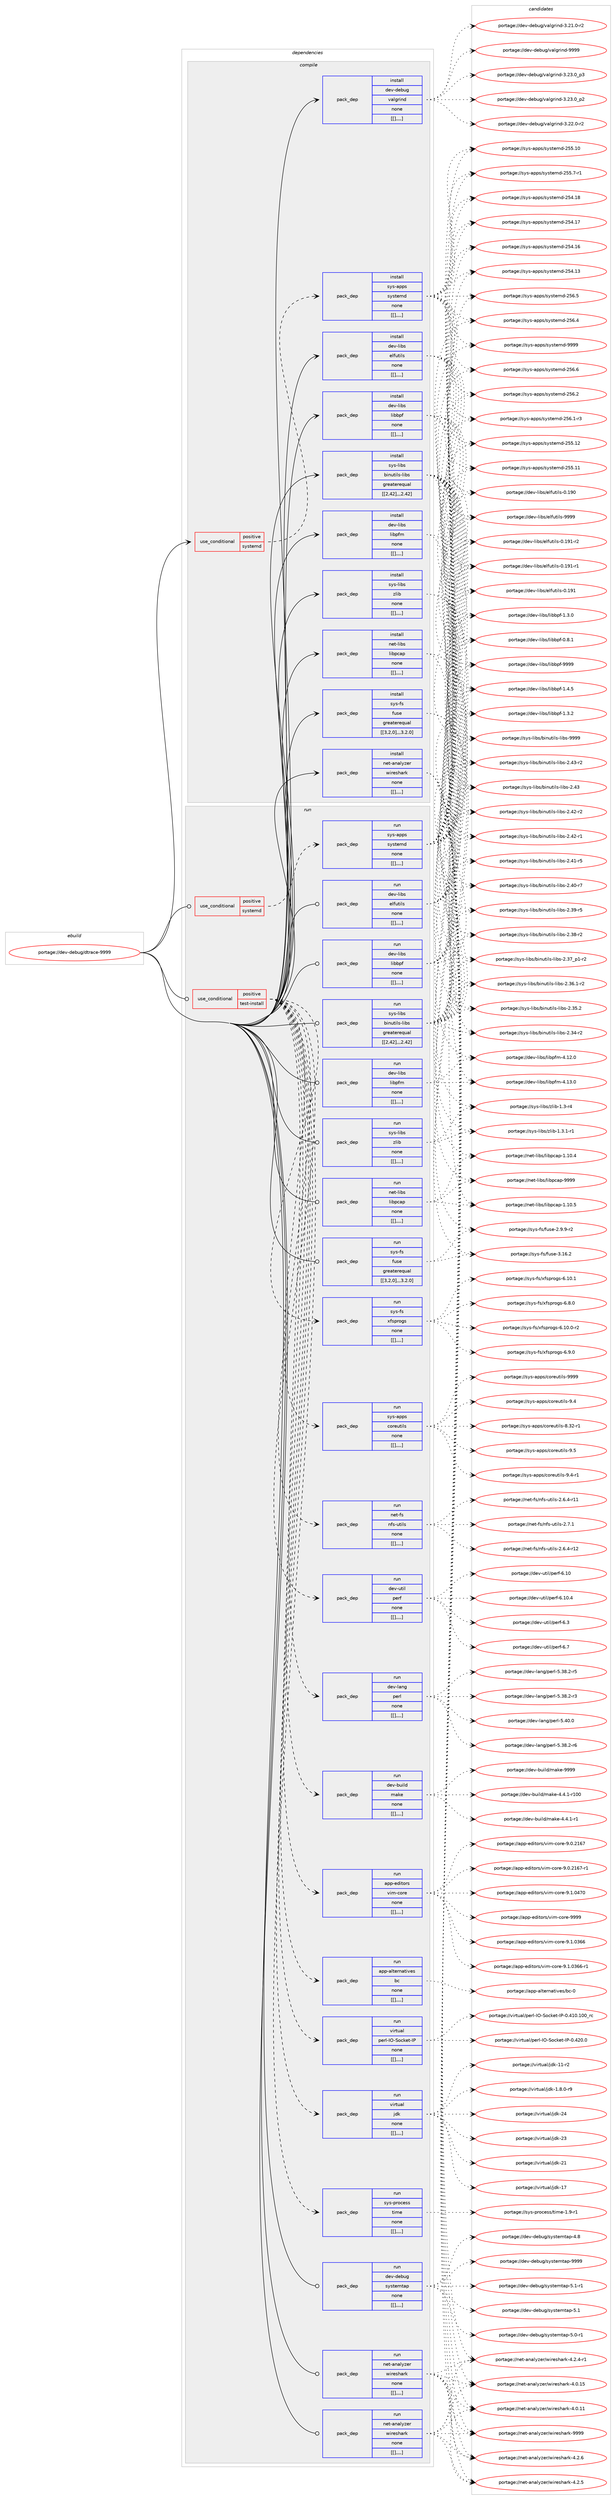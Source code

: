 digraph prolog {

# *************
# Graph options
# *************

newrank=true;
concentrate=true;
compound=true;
graph [rankdir=LR,fontname=Helvetica,fontsize=10,ranksep=1.5];#, ranksep=2.5, nodesep=0.2];
edge  [arrowhead=vee];
node  [fontname=Helvetica,fontsize=10];

# **********
# The ebuild
# **********

subgraph cluster_leftcol {
color=gray;
label=<<i>ebuild</i>>;
id [label="portage://dev-debug/dtrace-9999", color=red, width=4, href="../dev-debug/dtrace-9999.svg"];
}

# ****************
# The dependencies
# ****************

subgraph cluster_midcol {
color=gray;
label=<<i>dependencies</i>>;
subgraph cluster_compile {
fillcolor="#eeeeee";
style=filled;
label=<<i>compile</i>>;
subgraph cond19515 {
dependency71862 [label=<<TABLE BORDER="0" CELLBORDER="1" CELLSPACING="0" CELLPADDING="4"><TR><TD ROWSPAN="3" CELLPADDING="10">use_conditional</TD></TR><TR><TD>positive</TD></TR><TR><TD>systemd</TD></TR></TABLE>>, shape=none, color=red];
subgraph pack51404 {
dependency71863 [label=<<TABLE BORDER="0" CELLBORDER="1" CELLSPACING="0" CELLPADDING="4" WIDTH="220"><TR><TD ROWSPAN="6" CELLPADDING="30">pack_dep</TD></TR><TR><TD WIDTH="110">install</TD></TR><TR><TD>sys-apps</TD></TR><TR><TD>systemd</TD></TR><TR><TD>none</TD></TR><TR><TD>[[],,,,]</TD></TR></TABLE>>, shape=none, color=blue];
}
dependency71862:e -> dependency71863:w [weight=20,style="dashed",arrowhead="vee"];
}
id:e -> dependency71862:w [weight=20,style="solid",arrowhead="vee"];
subgraph pack51405 {
dependency71864 [label=<<TABLE BORDER="0" CELLBORDER="1" CELLSPACING="0" CELLPADDING="4" WIDTH="220"><TR><TD ROWSPAN="6" CELLPADDING="30">pack_dep</TD></TR><TR><TD WIDTH="110">install</TD></TR><TR><TD>dev-debug</TD></TR><TR><TD>valgrind</TD></TR><TR><TD>none</TD></TR><TR><TD>[[],,,,]</TD></TR></TABLE>>, shape=none, color=blue];
}
id:e -> dependency71864:w [weight=20,style="solid",arrowhead="vee"];
subgraph pack51406 {
dependency71865 [label=<<TABLE BORDER="0" CELLBORDER="1" CELLSPACING="0" CELLPADDING="4" WIDTH="220"><TR><TD ROWSPAN="6" CELLPADDING="30">pack_dep</TD></TR><TR><TD WIDTH="110">install</TD></TR><TR><TD>dev-libs</TD></TR><TR><TD>elfutils</TD></TR><TR><TD>none</TD></TR><TR><TD>[[],,,,]</TD></TR></TABLE>>, shape=none, color=blue];
}
id:e -> dependency71865:w [weight=20,style="solid",arrowhead="vee"];
subgraph pack51407 {
dependency71866 [label=<<TABLE BORDER="0" CELLBORDER="1" CELLSPACING="0" CELLPADDING="4" WIDTH="220"><TR><TD ROWSPAN="6" CELLPADDING="30">pack_dep</TD></TR><TR><TD WIDTH="110">install</TD></TR><TR><TD>dev-libs</TD></TR><TR><TD>libbpf</TD></TR><TR><TD>none</TD></TR><TR><TD>[[],,,,]</TD></TR></TABLE>>, shape=none, color=blue];
}
id:e -> dependency71866:w [weight=20,style="solid",arrowhead="vee"];
subgraph pack51408 {
dependency71867 [label=<<TABLE BORDER="0" CELLBORDER="1" CELLSPACING="0" CELLPADDING="4" WIDTH="220"><TR><TD ROWSPAN="6" CELLPADDING="30">pack_dep</TD></TR><TR><TD WIDTH="110">install</TD></TR><TR><TD>dev-libs</TD></TR><TR><TD>libpfm</TD></TR><TR><TD>none</TD></TR><TR><TD>[[],,,,]</TD></TR></TABLE>>, shape=none, color=blue];
}
id:e -> dependency71867:w [weight=20,style="solid",arrowhead="vee"];
subgraph pack51409 {
dependency71868 [label=<<TABLE BORDER="0" CELLBORDER="1" CELLSPACING="0" CELLPADDING="4" WIDTH="220"><TR><TD ROWSPAN="6" CELLPADDING="30">pack_dep</TD></TR><TR><TD WIDTH="110">install</TD></TR><TR><TD>net-analyzer</TD></TR><TR><TD>wireshark</TD></TR><TR><TD>none</TD></TR><TR><TD>[[],,,,]</TD></TR></TABLE>>, shape=none, color=blue];
}
id:e -> dependency71868:w [weight=20,style="solid",arrowhead="vee"];
subgraph pack51410 {
dependency71869 [label=<<TABLE BORDER="0" CELLBORDER="1" CELLSPACING="0" CELLPADDING="4" WIDTH="220"><TR><TD ROWSPAN="6" CELLPADDING="30">pack_dep</TD></TR><TR><TD WIDTH="110">install</TD></TR><TR><TD>net-libs</TD></TR><TR><TD>libpcap</TD></TR><TR><TD>none</TD></TR><TR><TD>[[],,,,]</TD></TR></TABLE>>, shape=none, color=blue];
}
id:e -> dependency71869:w [weight=20,style="solid",arrowhead="vee"];
subgraph pack51411 {
dependency71870 [label=<<TABLE BORDER="0" CELLBORDER="1" CELLSPACING="0" CELLPADDING="4" WIDTH="220"><TR><TD ROWSPAN="6" CELLPADDING="30">pack_dep</TD></TR><TR><TD WIDTH="110">install</TD></TR><TR><TD>sys-fs</TD></TR><TR><TD>fuse</TD></TR><TR><TD>greaterequal</TD></TR><TR><TD>[[3,2,0],,,3.2.0]</TD></TR></TABLE>>, shape=none, color=blue];
}
id:e -> dependency71870:w [weight=20,style="solid",arrowhead="vee"];
subgraph pack51412 {
dependency71871 [label=<<TABLE BORDER="0" CELLBORDER="1" CELLSPACING="0" CELLPADDING="4" WIDTH="220"><TR><TD ROWSPAN="6" CELLPADDING="30">pack_dep</TD></TR><TR><TD WIDTH="110">install</TD></TR><TR><TD>sys-libs</TD></TR><TR><TD>binutils-libs</TD></TR><TR><TD>greaterequal</TD></TR><TR><TD>[[2,42],,,2.42]</TD></TR></TABLE>>, shape=none, color=blue];
}
id:e -> dependency71871:w [weight=20,style="solid",arrowhead="vee"];
subgraph pack51413 {
dependency71872 [label=<<TABLE BORDER="0" CELLBORDER="1" CELLSPACING="0" CELLPADDING="4" WIDTH="220"><TR><TD ROWSPAN="6" CELLPADDING="30">pack_dep</TD></TR><TR><TD WIDTH="110">install</TD></TR><TR><TD>sys-libs</TD></TR><TR><TD>zlib</TD></TR><TR><TD>none</TD></TR><TR><TD>[[],,,,]</TD></TR></TABLE>>, shape=none, color=blue];
}
id:e -> dependency71872:w [weight=20,style="solid",arrowhead="vee"];
}
subgraph cluster_compileandrun {
fillcolor="#eeeeee";
style=filled;
label=<<i>compile and run</i>>;
}
subgraph cluster_run {
fillcolor="#eeeeee";
style=filled;
label=<<i>run</i>>;
subgraph cond19516 {
dependency71873 [label=<<TABLE BORDER="0" CELLBORDER="1" CELLSPACING="0" CELLPADDING="4"><TR><TD ROWSPAN="3" CELLPADDING="10">use_conditional</TD></TR><TR><TD>positive</TD></TR><TR><TD>systemd</TD></TR></TABLE>>, shape=none, color=red];
subgraph pack51414 {
dependency71874 [label=<<TABLE BORDER="0" CELLBORDER="1" CELLSPACING="0" CELLPADDING="4" WIDTH="220"><TR><TD ROWSPAN="6" CELLPADDING="30">pack_dep</TD></TR><TR><TD WIDTH="110">run</TD></TR><TR><TD>sys-apps</TD></TR><TR><TD>systemd</TD></TR><TR><TD>none</TD></TR><TR><TD>[[],,,,]</TD></TR></TABLE>>, shape=none, color=blue];
}
dependency71873:e -> dependency71874:w [weight=20,style="dashed",arrowhead="vee"];
}
id:e -> dependency71873:w [weight=20,style="solid",arrowhead="odot"];
subgraph cond19517 {
dependency71875 [label=<<TABLE BORDER="0" CELLBORDER="1" CELLSPACING="0" CELLPADDING="4"><TR><TD ROWSPAN="3" CELLPADDING="10">use_conditional</TD></TR><TR><TD>positive</TD></TR><TR><TD>test-install</TD></TR></TABLE>>, shape=none, color=red];
subgraph pack51415 {
dependency71876 [label=<<TABLE BORDER="0" CELLBORDER="1" CELLSPACING="0" CELLPADDING="4" WIDTH="220"><TR><TD ROWSPAN="6" CELLPADDING="30">pack_dep</TD></TR><TR><TD WIDTH="110">run</TD></TR><TR><TD>app-alternatives</TD></TR><TR><TD>bc</TD></TR><TR><TD>none</TD></TR><TR><TD>[[],,,,]</TD></TR></TABLE>>, shape=none, color=blue];
}
dependency71875:e -> dependency71876:w [weight=20,style="dashed",arrowhead="vee"];
subgraph pack51416 {
dependency71877 [label=<<TABLE BORDER="0" CELLBORDER="1" CELLSPACING="0" CELLPADDING="4" WIDTH="220"><TR><TD ROWSPAN="6" CELLPADDING="30">pack_dep</TD></TR><TR><TD WIDTH="110">run</TD></TR><TR><TD>app-editors</TD></TR><TR><TD>vim-core</TD></TR><TR><TD>none</TD></TR><TR><TD>[[],,,,]</TD></TR></TABLE>>, shape=none, color=blue];
}
dependency71875:e -> dependency71877:w [weight=20,style="dashed",arrowhead="vee"];
subgraph pack51417 {
dependency71878 [label=<<TABLE BORDER="0" CELLBORDER="1" CELLSPACING="0" CELLPADDING="4" WIDTH="220"><TR><TD ROWSPAN="6" CELLPADDING="30">pack_dep</TD></TR><TR><TD WIDTH="110">run</TD></TR><TR><TD>dev-build</TD></TR><TR><TD>make</TD></TR><TR><TD>none</TD></TR><TR><TD>[[],,,,]</TD></TR></TABLE>>, shape=none, color=blue];
}
dependency71875:e -> dependency71878:w [weight=20,style="dashed",arrowhead="vee"];
subgraph pack51418 {
dependency71879 [label=<<TABLE BORDER="0" CELLBORDER="1" CELLSPACING="0" CELLPADDING="4" WIDTH="220"><TR><TD ROWSPAN="6" CELLPADDING="30">pack_dep</TD></TR><TR><TD WIDTH="110">run</TD></TR><TR><TD>dev-lang</TD></TR><TR><TD>perl</TD></TR><TR><TD>none</TD></TR><TR><TD>[[],,,,]</TD></TR></TABLE>>, shape=none, color=blue];
}
dependency71875:e -> dependency71879:w [weight=20,style="dashed",arrowhead="vee"];
subgraph pack51419 {
dependency71880 [label=<<TABLE BORDER="0" CELLBORDER="1" CELLSPACING="0" CELLPADDING="4" WIDTH="220"><TR><TD ROWSPAN="6" CELLPADDING="30">pack_dep</TD></TR><TR><TD WIDTH="110">run</TD></TR><TR><TD>dev-util</TD></TR><TR><TD>perf</TD></TR><TR><TD>none</TD></TR><TR><TD>[[],,,,]</TD></TR></TABLE>>, shape=none, color=blue];
}
dependency71875:e -> dependency71880:w [weight=20,style="dashed",arrowhead="vee"];
subgraph pack51420 {
dependency71881 [label=<<TABLE BORDER="0" CELLBORDER="1" CELLSPACING="0" CELLPADDING="4" WIDTH="220"><TR><TD ROWSPAN="6" CELLPADDING="30">pack_dep</TD></TR><TR><TD WIDTH="110">run</TD></TR><TR><TD>net-fs</TD></TR><TR><TD>nfs-utils</TD></TR><TR><TD>none</TD></TR><TR><TD>[[],,,,]</TD></TR></TABLE>>, shape=none, color=blue];
}
dependency71875:e -> dependency71881:w [weight=20,style="dashed",arrowhead="vee"];
subgraph pack51421 {
dependency71882 [label=<<TABLE BORDER="0" CELLBORDER="1" CELLSPACING="0" CELLPADDING="4" WIDTH="220"><TR><TD ROWSPAN="6" CELLPADDING="30">pack_dep</TD></TR><TR><TD WIDTH="110">run</TD></TR><TR><TD>sys-apps</TD></TR><TR><TD>coreutils</TD></TR><TR><TD>none</TD></TR><TR><TD>[[],,,,]</TD></TR></TABLE>>, shape=none, color=blue];
}
dependency71875:e -> dependency71882:w [weight=20,style="dashed",arrowhead="vee"];
subgraph pack51422 {
dependency71883 [label=<<TABLE BORDER="0" CELLBORDER="1" CELLSPACING="0" CELLPADDING="4" WIDTH="220"><TR><TD ROWSPAN="6" CELLPADDING="30">pack_dep</TD></TR><TR><TD WIDTH="110">run</TD></TR><TR><TD>sys-fs</TD></TR><TR><TD>xfsprogs</TD></TR><TR><TD>none</TD></TR><TR><TD>[[],,,,]</TD></TR></TABLE>>, shape=none, color=blue];
}
dependency71875:e -> dependency71883:w [weight=20,style="dashed",arrowhead="vee"];
subgraph pack51423 {
dependency71884 [label=<<TABLE BORDER="0" CELLBORDER="1" CELLSPACING="0" CELLPADDING="4" WIDTH="220"><TR><TD ROWSPAN="6" CELLPADDING="30">pack_dep</TD></TR><TR><TD WIDTH="110">run</TD></TR><TR><TD>sys-process</TD></TR><TR><TD>time</TD></TR><TR><TD>none</TD></TR><TR><TD>[[],,,,]</TD></TR></TABLE>>, shape=none, color=blue];
}
dependency71875:e -> dependency71884:w [weight=20,style="dashed",arrowhead="vee"];
subgraph pack51424 {
dependency71885 [label=<<TABLE BORDER="0" CELLBORDER="1" CELLSPACING="0" CELLPADDING="4" WIDTH="220"><TR><TD ROWSPAN="6" CELLPADDING="30">pack_dep</TD></TR><TR><TD WIDTH="110">run</TD></TR><TR><TD>virtual</TD></TR><TR><TD>jdk</TD></TR><TR><TD>none</TD></TR><TR><TD>[[],,,,]</TD></TR></TABLE>>, shape=none, color=blue];
}
dependency71875:e -> dependency71885:w [weight=20,style="dashed",arrowhead="vee"];
subgraph pack51425 {
dependency71886 [label=<<TABLE BORDER="0" CELLBORDER="1" CELLSPACING="0" CELLPADDING="4" WIDTH="220"><TR><TD ROWSPAN="6" CELLPADDING="30">pack_dep</TD></TR><TR><TD WIDTH="110">run</TD></TR><TR><TD>virtual</TD></TR><TR><TD>perl-IO-Socket-IP</TD></TR><TR><TD>none</TD></TR><TR><TD>[[],,,,]</TD></TR></TABLE>>, shape=none, color=blue];
}
dependency71875:e -> dependency71886:w [weight=20,style="dashed",arrowhead="vee"];
}
id:e -> dependency71875:w [weight=20,style="solid",arrowhead="odot"];
subgraph pack51426 {
dependency71887 [label=<<TABLE BORDER="0" CELLBORDER="1" CELLSPACING="0" CELLPADDING="4" WIDTH="220"><TR><TD ROWSPAN="6" CELLPADDING="30">pack_dep</TD></TR><TR><TD WIDTH="110">run</TD></TR><TR><TD>dev-libs</TD></TR><TR><TD>elfutils</TD></TR><TR><TD>none</TD></TR><TR><TD>[[],,,,]</TD></TR></TABLE>>, shape=none, color=blue];
}
id:e -> dependency71887:w [weight=20,style="solid",arrowhead="odot"];
subgraph pack51427 {
dependency71888 [label=<<TABLE BORDER="0" CELLBORDER="1" CELLSPACING="0" CELLPADDING="4" WIDTH="220"><TR><TD ROWSPAN="6" CELLPADDING="30">pack_dep</TD></TR><TR><TD WIDTH="110">run</TD></TR><TR><TD>dev-libs</TD></TR><TR><TD>libbpf</TD></TR><TR><TD>none</TD></TR><TR><TD>[[],,,,]</TD></TR></TABLE>>, shape=none, color=blue];
}
id:e -> dependency71888:w [weight=20,style="solid",arrowhead="odot"];
subgraph pack51428 {
dependency71889 [label=<<TABLE BORDER="0" CELLBORDER="1" CELLSPACING="0" CELLPADDING="4" WIDTH="220"><TR><TD ROWSPAN="6" CELLPADDING="30">pack_dep</TD></TR><TR><TD WIDTH="110">run</TD></TR><TR><TD>dev-libs</TD></TR><TR><TD>libpfm</TD></TR><TR><TD>none</TD></TR><TR><TD>[[],,,,]</TD></TR></TABLE>>, shape=none, color=blue];
}
id:e -> dependency71889:w [weight=20,style="solid",arrowhead="odot"];
subgraph pack51429 {
dependency71890 [label=<<TABLE BORDER="0" CELLBORDER="1" CELLSPACING="0" CELLPADDING="4" WIDTH="220"><TR><TD ROWSPAN="6" CELLPADDING="30">pack_dep</TD></TR><TR><TD WIDTH="110">run</TD></TR><TR><TD>net-analyzer</TD></TR><TR><TD>wireshark</TD></TR><TR><TD>none</TD></TR><TR><TD>[[],,,,]</TD></TR></TABLE>>, shape=none, color=blue];
}
id:e -> dependency71890:w [weight=20,style="solid",arrowhead="odot"];
subgraph pack51430 {
dependency71891 [label=<<TABLE BORDER="0" CELLBORDER="1" CELLSPACING="0" CELLPADDING="4" WIDTH="220"><TR><TD ROWSPAN="6" CELLPADDING="30">pack_dep</TD></TR><TR><TD WIDTH="110">run</TD></TR><TR><TD>net-analyzer</TD></TR><TR><TD>wireshark</TD></TR><TR><TD>none</TD></TR><TR><TD>[[],,,,]</TD></TR></TABLE>>, shape=none, color=blue];
}
id:e -> dependency71891:w [weight=20,style="solid",arrowhead="odot"];
subgraph pack51431 {
dependency71892 [label=<<TABLE BORDER="0" CELLBORDER="1" CELLSPACING="0" CELLPADDING="4" WIDTH="220"><TR><TD ROWSPAN="6" CELLPADDING="30">pack_dep</TD></TR><TR><TD WIDTH="110">run</TD></TR><TR><TD>net-libs</TD></TR><TR><TD>libpcap</TD></TR><TR><TD>none</TD></TR><TR><TD>[[],,,,]</TD></TR></TABLE>>, shape=none, color=blue];
}
id:e -> dependency71892:w [weight=20,style="solid",arrowhead="odot"];
subgraph pack51432 {
dependency71893 [label=<<TABLE BORDER="0" CELLBORDER="1" CELLSPACING="0" CELLPADDING="4" WIDTH="220"><TR><TD ROWSPAN="6" CELLPADDING="30">pack_dep</TD></TR><TR><TD WIDTH="110">run</TD></TR><TR><TD>sys-fs</TD></TR><TR><TD>fuse</TD></TR><TR><TD>greaterequal</TD></TR><TR><TD>[[3,2,0],,,3.2.0]</TD></TR></TABLE>>, shape=none, color=blue];
}
id:e -> dependency71893:w [weight=20,style="solid",arrowhead="odot"];
subgraph pack51433 {
dependency71894 [label=<<TABLE BORDER="0" CELLBORDER="1" CELLSPACING="0" CELLPADDING="4" WIDTH="220"><TR><TD ROWSPAN="6" CELLPADDING="30">pack_dep</TD></TR><TR><TD WIDTH="110">run</TD></TR><TR><TD>sys-libs</TD></TR><TR><TD>binutils-libs</TD></TR><TR><TD>greaterequal</TD></TR><TR><TD>[[2,42],,,2.42]</TD></TR></TABLE>>, shape=none, color=blue];
}
id:e -> dependency71894:w [weight=20,style="solid",arrowhead="odot"];
subgraph pack51434 {
dependency71895 [label=<<TABLE BORDER="0" CELLBORDER="1" CELLSPACING="0" CELLPADDING="4" WIDTH="220"><TR><TD ROWSPAN="6" CELLPADDING="30">pack_dep</TD></TR><TR><TD WIDTH="110">run</TD></TR><TR><TD>sys-libs</TD></TR><TR><TD>zlib</TD></TR><TR><TD>none</TD></TR><TR><TD>[[],,,,]</TD></TR></TABLE>>, shape=none, color=blue];
}
id:e -> dependency71895:w [weight=20,style="solid",arrowhead="odot"];
subgraph pack51435 {
dependency71896 [label=<<TABLE BORDER="0" CELLBORDER="1" CELLSPACING="0" CELLPADDING="4" WIDTH="220"><TR><TD ROWSPAN="6" CELLPADDING="30">pack_dep</TD></TR><TR><TD WIDTH="110">run</TD></TR><TR><TD>dev-debug</TD></TR><TR><TD>systemtap</TD></TR><TR><TD>none</TD></TR><TR><TD>[[],,,,]</TD></TR></TABLE>>, shape=none, color=blue];
}
id:e -> dependency71896:w [weight=20,style="solid",arrowhead="odot"];
}
}

# **************
# The candidates
# **************

subgraph cluster_choices {
rank=same;
color=gray;
label=<<i>candidates</i>>;

subgraph choice51404 {
color=black;
nodesep=1;
choice1151211154597112112115471151211151161011091004557575757 [label="portage://sys-apps/systemd-9999", color=red, width=4,href="../sys-apps/systemd-9999.svg"];
choice115121115459711211211547115121115116101109100455053544654 [label="portage://sys-apps/systemd-256.6", color=red, width=4,href="../sys-apps/systemd-256.6.svg"];
choice115121115459711211211547115121115116101109100455053544653 [label="portage://sys-apps/systemd-256.5", color=red, width=4,href="../sys-apps/systemd-256.5.svg"];
choice115121115459711211211547115121115116101109100455053544652 [label="portage://sys-apps/systemd-256.4", color=red, width=4,href="../sys-apps/systemd-256.4.svg"];
choice115121115459711211211547115121115116101109100455053544650 [label="portage://sys-apps/systemd-256.2", color=red, width=4,href="../sys-apps/systemd-256.2.svg"];
choice1151211154597112112115471151211151161011091004550535446494511451 [label="portage://sys-apps/systemd-256.1-r3", color=red, width=4,href="../sys-apps/systemd-256.1-r3.svg"];
choice11512111545971121121154711512111511610110910045505353464950 [label="portage://sys-apps/systemd-255.12", color=red, width=4,href="../sys-apps/systemd-255.12.svg"];
choice11512111545971121121154711512111511610110910045505353464949 [label="portage://sys-apps/systemd-255.11", color=red, width=4,href="../sys-apps/systemd-255.11.svg"];
choice11512111545971121121154711512111511610110910045505353464948 [label="portage://sys-apps/systemd-255.10", color=red, width=4,href="../sys-apps/systemd-255.10.svg"];
choice1151211154597112112115471151211151161011091004550535346554511449 [label="portage://sys-apps/systemd-255.7-r1", color=red, width=4,href="../sys-apps/systemd-255.7-r1.svg"];
choice11512111545971121121154711512111511610110910045505352464956 [label="portage://sys-apps/systemd-254.18", color=red, width=4,href="../sys-apps/systemd-254.18.svg"];
choice11512111545971121121154711512111511610110910045505352464955 [label="portage://sys-apps/systemd-254.17", color=red, width=4,href="../sys-apps/systemd-254.17.svg"];
choice11512111545971121121154711512111511610110910045505352464954 [label="portage://sys-apps/systemd-254.16", color=red, width=4,href="../sys-apps/systemd-254.16.svg"];
choice11512111545971121121154711512111511610110910045505352464951 [label="portage://sys-apps/systemd-254.13", color=red, width=4,href="../sys-apps/systemd-254.13.svg"];
dependency71863:e -> choice1151211154597112112115471151211151161011091004557575757:w [style=dotted,weight="100"];
dependency71863:e -> choice115121115459711211211547115121115116101109100455053544654:w [style=dotted,weight="100"];
dependency71863:e -> choice115121115459711211211547115121115116101109100455053544653:w [style=dotted,weight="100"];
dependency71863:e -> choice115121115459711211211547115121115116101109100455053544652:w [style=dotted,weight="100"];
dependency71863:e -> choice115121115459711211211547115121115116101109100455053544650:w [style=dotted,weight="100"];
dependency71863:e -> choice1151211154597112112115471151211151161011091004550535446494511451:w [style=dotted,weight="100"];
dependency71863:e -> choice11512111545971121121154711512111511610110910045505353464950:w [style=dotted,weight="100"];
dependency71863:e -> choice11512111545971121121154711512111511610110910045505353464949:w [style=dotted,weight="100"];
dependency71863:e -> choice11512111545971121121154711512111511610110910045505353464948:w [style=dotted,weight="100"];
dependency71863:e -> choice1151211154597112112115471151211151161011091004550535346554511449:w [style=dotted,weight="100"];
dependency71863:e -> choice11512111545971121121154711512111511610110910045505352464956:w [style=dotted,weight="100"];
dependency71863:e -> choice11512111545971121121154711512111511610110910045505352464955:w [style=dotted,weight="100"];
dependency71863:e -> choice11512111545971121121154711512111511610110910045505352464954:w [style=dotted,weight="100"];
dependency71863:e -> choice11512111545971121121154711512111511610110910045505352464951:w [style=dotted,weight="100"];
}
subgraph choice51405 {
color=black;
nodesep=1;
choice100101118451001019811710347118971081031141051101004557575757 [label="portage://dev-debug/valgrind-9999", color=red, width=4,href="../dev-debug/valgrind-9999.svg"];
choice10010111845100101981171034711897108103114105110100455146505146489511251 [label="portage://dev-debug/valgrind-3.23.0_p3", color=red, width=4,href="../dev-debug/valgrind-3.23.0_p3.svg"];
choice10010111845100101981171034711897108103114105110100455146505146489511250 [label="portage://dev-debug/valgrind-3.23.0_p2", color=red, width=4,href="../dev-debug/valgrind-3.23.0_p2.svg"];
choice10010111845100101981171034711897108103114105110100455146505046484511450 [label="portage://dev-debug/valgrind-3.22.0-r2", color=red, width=4,href="../dev-debug/valgrind-3.22.0-r2.svg"];
choice10010111845100101981171034711897108103114105110100455146504946484511450 [label="portage://dev-debug/valgrind-3.21.0-r2", color=red, width=4,href="../dev-debug/valgrind-3.21.0-r2.svg"];
dependency71864:e -> choice100101118451001019811710347118971081031141051101004557575757:w [style=dotted,weight="100"];
dependency71864:e -> choice10010111845100101981171034711897108103114105110100455146505146489511251:w [style=dotted,weight="100"];
dependency71864:e -> choice10010111845100101981171034711897108103114105110100455146505146489511250:w [style=dotted,weight="100"];
dependency71864:e -> choice10010111845100101981171034711897108103114105110100455146505046484511450:w [style=dotted,weight="100"];
dependency71864:e -> choice10010111845100101981171034711897108103114105110100455146504946484511450:w [style=dotted,weight="100"];
}
subgraph choice51406 {
color=black;
nodesep=1;
choice1001011184510810598115471011081021171161051081154557575757 [label="portage://dev-libs/elfutils-9999", color=red, width=4,href="../dev-libs/elfutils-9999.svg"];
choice1001011184510810598115471011081021171161051081154548464957494511450 [label="portage://dev-libs/elfutils-0.191-r2", color=red, width=4,href="../dev-libs/elfutils-0.191-r2.svg"];
choice1001011184510810598115471011081021171161051081154548464957494511449 [label="portage://dev-libs/elfutils-0.191-r1", color=red, width=4,href="../dev-libs/elfutils-0.191-r1.svg"];
choice100101118451081059811547101108102117116105108115454846495749 [label="portage://dev-libs/elfutils-0.191", color=red, width=4,href="../dev-libs/elfutils-0.191.svg"];
choice100101118451081059811547101108102117116105108115454846495748 [label="portage://dev-libs/elfutils-0.190", color=red, width=4,href="../dev-libs/elfutils-0.190.svg"];
dependency71865:e -> choice1001011184510810598115471011081021171161051081154557575757:w [style=dotted,weight="100"];
dependency71865:e -> choice1001011184510810598115471011081021171161051081154548464957494511450:w [style=dotted,weight="100"];
dependency71865:e -> choice1001011184510810598115471011081021171161051081154548464957494511449:w [style=dotted,weight="100"];
dependency71865:e -> choice100101118451081059811547101108102117116105108115454846495749:w [style=dotted,weight="100"];
dependency71865:e -> choice100101118451081059811547101108102117116105108115454846495748:w [style=dotted,weight="100"];
}
subgraph choice51407 {
color=black;
nodesep=1;
choice10010111845108105981154710810598981121024557575757 [label="portage://dev-libs/libbpf-9999", color=red, width=4,href="../dev-libs/libbpf-9999.svg"];
choice1001011184510810598115471081059898112102454946524653 [label="portage://dev-libs/libbpf-1.4.5", color=red, width=4,href="../dev-libs/libbpf-1.4.5.svg"];
choice1001011184510810598115471081059898112102454946514650 [label="portage://dev-libs/libbpf-1.3.2", color=red, width=4,href="../dev-libs/libbpf-1.3.2.svg"];
choice1001011184510810598115471081059898112102454946514648 [label="portage://dev-libs/libbpf-1.3.0", color=red, width=4,href="../dev-libs/libbpf-1.3.0.svg"];
choice1001011184510810598115471081059898112102454846564649 [label="portage://dev-libs/libbpf-0.8.1", color=red, width=4,href="../dev-libs/libbpf-0.8.1.svg"];
dependency71866:e -> choice10010111845108105981154710810598981121024557575757:w [style=dotted,weight="100"];
dependency71866:e -> choice1001011184510810598115471081059898112102454946524653:w [style=dotted,weight="100"];
dependency71866:e -> choice1001011184510810598115471081059898112102454946514650:w [style=dotted,weight="100"];
dependency71866:e -> choice1001011184510810598115471081059898112102454946514648:w [style=dotted,weight="100"];
dependency71866:e -> choice1001011184510810598115471081059898112102454846564649:w [style=dotted,weight="100"];
}
subgraph choice51408 {
color=black;
nodesep=1;
choice1001011184510810598115471081059811210210945524649514648 [label="portage://dev-libs/libpfm-4.13.0", color=red, width=4,href="../dev-libs/libpfm-4.13.0.svg"];
choice1001011184510810598115471081059811210210945524649504648 [label="portage://dev-libs/libpfm-4.12.0", color=red, width=4,href="../dev-libs/libpfm-4.12.0.svg"];
dependency71867:e -> choice1001011184510810598115471081059811210210945524649514648:w [style=dotted,weight="100"];
dependency71867:e -> choice1001011184510810598115471081059811210210945524649504648:w [style=dotted,weight="100"];
}
subgraph choice51409 {
color=black;
nodesep=1;
choice11010111645971109710812112210111447119105114101115104971141074557575757 [label="portage://net-analyzer/wireshark-9999", color=red, width=4,href="../net-analyzer/wireshark-9999.svg"];
choice1101011164597110971081211221011144711910511410111510497114107455246504654 [label="portage://net-analyzer/wireshark-4.2.6", color=red, width=4,href="../net-analyzer/wireshark-4.2.6.svg"];
choice1101011164597110971081211221011144711910511410111510497114107455246504653 [label="portage://net-analyzer/wireshark-4.2.5", color=red, width=4,href="../net-analyzer/wireshark-4.2.5.svg"];
choice11010111645971109710812112210111447119105114101115104971141074552465046524511449 [label="portage://net-analyzer/wireshark-4.2.4-r1", color=red, width=4,href="../net-analyzer/wireshark-4.2.4-r1.svg"];
choice110101116459711097108121122101114471191051141011151049711410745524648464953 [label="portage://net-analyzer/wireshark-4.0.15", color=red, width=4,href="../net-analyzer/wireshark-4.0.15.svg"];
choice110101116459711097108121122101114471191051141011151049711410745524648464949 [label="portage://net-analyzer/wireshark-4.0.11", color=red, width=4,href="../net-analyzer/wireshark-4.0.11.svg"];
dependency71868:e -> choice11010111645971109710812112210111447119105114101115104971141074557575757:w [style=dotted,weight="100"];
dependency71868:e -> choice1101011164597110971081211221011144711910511410111510497114107455246504654:w [style=dotted,weight="100"];
dependency71868:e -> choice1101011164597110971081211221011144711910511410111510497114107455246504653:w [style=dotted,weight="100"];
dependency71868:e -> choice11010111645971109710812112210111447119105114101115104971141074552465046524511449:w [style=dotted,weight="100"];
dependency71868:e -> choice110101116459711097108121122101114471191051141011151049711410745524648464953:w [style=dotted,weight="100"];
dependency71868:e -> choice110101116459711097108121122101114471191051141011151049711410745524648464949:w [style=dotted,weight="100"];
}
subgraph choice51410 {
color=black;
nodesep=1;
choice1101011164510810598115471081059811299971124557575757 [label="portage://net-libs/libpcap-9999", color=red, width=4,href="../net-libs/libpcap-9999.svg"];
choice11010111645108105981154710810598112999711245494649484653 [label="portage://net-libs/libpcap-1.10.5", color=red, width=4,href="../net-libs/libpcap-1.10.5.svg"];
choice11010111645108105981154710810598112999711245494649484652 [label="portage://net-libs/libpcap-1.10.4", color=red, width=4,href="../net-libs/libpcap-1.10.4.svg"];
dependency71869:e -> choice1101011164510810598115471081059811299971124557575757:w [style=dotted,weight="100"];
dependency71869:e -> choice11010111645108105981154710810598112999711245494649484653:w [style=dotted,weight="100"];
dependency71869:e -> choice11010111645108105981154710810598112999711245494649484652:w [style=dotted,weight="100"];
}
subgraph choice51411 {
color=black;
nodesep=1;
choice115121115451021154710211711510145514649544650 [label="portage://sys-fs/fuse-3.16.2", color=red, width=4,href="../sys-fs/fuse-3.16.2.svg"];
choice11512111545102115471021171151014550465746574511450 [label="portage://sys-fs/fuse-2.9.9-r2", color=red, width=4,href="../sys-fs/fuse-2.9.9-r2.svg"];
dependency71870:e -> choice115121115451021154710211711510145514649544650:w [style=dotted,weight="100"];
dependency71870:e -> choice11512111545102115471021171151014550465746574511450:w [style=dotted,weight="100"];
}
subgraph choice51412 {
color=black;
nodesep=1;
choice1151211154510810598115479810511011711610510811545108105981154557575757 [label="portage://sys-libs/binutils-libs-9999", color=red, width=4,href="../sys-libs/binutils-libs-9999.svg"];
choice11512111545108105981154798105110117116105108115451081059811545504652514511450 [label="portage://sys-libs/binutils-libs-2.43-r2", color=red, width=4,href="../sys-libs/binutils-libs-2.43-r2.svg"];
choice1151211154510810598115479810511011711610510811545108105981154550465251 [label="portage://sys-libs/binutils-libs-2.43", color=red, width=4,href="../sys-libs/binutils-libs-2.43.svg"];
choice11512111545108105981154798105110117116105108115451081059811545504652504511450 [label="portage://sys-libs/binutils-libs-2.42-r2", color=red, width=4,href="../sys-libs/binutils-libs-2.42-r2.svg"];
choice11512111545108105981154798105110117116105108115451081059811545504652504511449 [label="portage://sys-libs/binutils-libs-2.42-r1", color=red, width=4,href="../sys-libs/binutils-libs-2.42-r1.svg"];
choice11512111545108105981154798105110117116105108115451081059811545504652494511453 [label="portage://sys-libs/binutils-libs-2.41-r5", color=red, width=4,href="../sys-libs/binutils-libs-2.41-r5.svg"];
choice11512111545108105981154798105110117116105108115451081059811545504652484511455 [label="portage://sys-libs/binutils-libs-2.40-r7", color=red, width=4,href="../sys-libs/binutils-libs-2.40-r7.svg"];
choice11512111545108105981154798105110117116105108115451081059811545504651574511453 [label="portage://sys-libs/binutils-libs-2.39-r5", color=red, width=4,href="../sys-libs/binutils-libs-2.39-r5.svg"];
choice11512111545108105981154798105110117116105108115451081059811545504651564511450 [label="portage://sys-libs/binutils-libs-2.38-r2", color=red, width=4,href="../sys-libs/binutils-libs-2.38-r2.svg"];
choice115121115451081059811547981051101171161051081154510810598115455046515595112494511450 [label="portage://sys-libs/binutils-libs-2.37_p1-r2", color=red, width=4,href="../sys-libs/binutils-libs-2.37_p1-r2.svg"];
choice115121115451081059811547981051101171161051081154510810598115455046515446494511450 [label="portage://sys-libs/binutils-libs-2.36.1-r2", color=red, width=4,href="../sys-libs/binutils-libs-2.36.1-r2.svg"];
choice11512111545108105981154798105110117116105108115451081059811545504651534650 [label="portage://sys-libs/binutils-libs-2.35.2", color=red, width=4,href="../sys-libs/binutils-libs-2.35.2.svg"];
choice11512111545108105981154798105110117116105108115451081059811545504651524511450 [label="portage://sys-libs/binutils-libs-2.34-r2", color=red, width=4,href="../sys-libs/binutils-libs-2.34-r2.svg"];
dependency71871:e -> choice1151211154510810598115479810511011711610510811545108105981154557575757:w [style=dotted,weight="100"];
dependency71871:e -> choice11512111545108105981154798105110117116105108115451081059811545504652514511450:w [style=dotted,weight="100"];
dependency71871:e -> choice1151211154510810598115479810511011711610510811545108105981154550465251:w [style=dotted,weight="100"];
dependency71871:e -> choice11512111545108105981154798105110117116105108115451081059811545504652504511450:w [style=dotted,weight="100"];
dependency71871:e -> choice11512111545108105981154798105110117116105108115451081059811545504652504511449:w [style=dotted,weight="100"];
dependency71871:e -> choice11512111545108105981154798105110117116105108115451081059811545504652494511453:w [style=dotted,weight="100"];
dependency71871:e -> choice11512111545108105981154798105110117116105108115451081059811545504652484511455:w [style=dotted,weight="100"];
dependency71871:e -> choice11512111545108105981154798105110117116105108115451081059811545504651574511453:w [style=dotted,weight="100"];
dependency71871:e -> choice11512111545108105981154798105110117116105108115451081059811545504651564511450:w [style=dotted,weight="100"];
dependency71871:e -> choice115121115451081059811547981051101171161051081154510810598115455046515595112494511450:w [style=dotted,weight="100"];
dependency71871:e -> choice115121115451081059811547981051101171161051081154510810598115455046515446494511450:w [style=dotted,weight="100"];
dependency71871:e -> choice11512111545108105981154798105110117116105108115451081059811545504651534650:w [style=dotted,weight="100"];
dependency71871:e -> choice11512111545108105981154798105110117116105108115451081059811545504651524511450:w [style=dotted,weight="100"];
}
subgraph choice51413 {
color=black;
nodesep=1;
choice115121115451081059811547122108105984549465146494511449 [label="portage://sys-libs/zlib-1.3.1-r1", color=red, width=4,href="../sys-libs/zlib-1.3.1-r1.svg"];
choice11512111545108105981154712210810598454946514511452 [label="portage://sys-libs/zlib-1.3-r4", color=red, width=4,href="../sys-libs/zlib-1.3-r4.svg"];
dependency71872:e -> choice115121115451081059811547122108105984549465146494511449:w [style=dotted,weight="100"];
dependency71872:e -> choice11512111545108105981154712210810598454946514511452:w [style=dotted,weight="100"];
}
subgraph choice51414 {
color=black;
nodesep=1;
choice1151211154597112112115471151211151161011091004557575757 [label="portage://sys-apps/systemd-9999", color=red, width=4,href="../sys-apps/systemd-9999.svg"];
choice115121115459711211211547115121115116101109100455053544654 [label="portage://sys-apps/systemd-256.6", color=red, width=4,href="../sys-apps/systemd-256.6.svg"];
choice115121115459711211211547115121115116101109100455053544653 [label="portage://sys-apps/systemd-256.5", color=red, width=4,href="../sys-apps/systemd-256.5.svg"];
choice115121115459711211211547115121115116101109100455053544652 [label="portage://sys-apps/systemd-256.4", color=red, width=4,href="../sys-apps/systemd-256.4.svg"];
choice115121115459711211211547115121115116101109100455053544650 [label="portage://sys-apps/systemd-256.2", color=red, width=4,href="../sys-apps/systemd-256.2.svg"];
choice1151211154597112112115471151211151161011091004550535446494511451 [label="portage://sys-apps/systemd-256.1-r3", color=red, width=4,href="../sys-apps/systemd-256.1-r3.svg"];
choice11512111545971121121154711512111511610110910045505353464950 [label="portage://sys-apps/systemd-255.12", color=red, width=4,href="../sys-apps/systemd-255.12.svg"];
choice11512111545971121121154711512111511610110910045505353464949 [label="portage://sys-apps/systemd-255.11", color=red, width=4,href="../sys-apps/systemd-255.11.svg"];
choice11512111545971121121154711512111511610110910045505353464948 [label="portage://sys-apps/systemd-255.10", color=red, width=4,href="../sys-apps/systemd-255.10.svg"];
choice1151211154597112112115471151211151161011091004550535346554511449 [label="portage://sys-apps/systemd-255.7-r1", color=red, width=4,href="../sys-apps/systemd-255.7-r1.svg"];
choice11512111545971121121154711512111511610110910045505352464956 [label="portage://sys-apps/systemd-254.18", color=red, width=4,href="../sys-apps/systemd-254.18.svg"];
choice11512111545971121121154711512111511610110910045505352464955 [label="portage://sys-apps/systemd-254.17", color=red, width=4,href="../sys-apps/systemd-254.17.svg"];
choice11512111545971121121154711512111511610110910045505352464954 [label="portage://sys-apps/systemd-254.16", color=red, width=4,href="../sys-apps/systemd-254.16.svg"];
choice11512111545971121121154711512111511610110910045505352464951 [label="portage://sys-apps/systemd-254.13", color=red, width=4,href="../sys-apps/systemd-254.13.svg"];
dependency71874:e -> choice1151211154597112112115471151211151161011091004557575757:w [style=dotted,weight="100"];
dependency71874:e -> choice115121115459711211211547115121115116101109100455053544654:w [style=dotted,weight="100"];
dependency71874:e -> choice115121115459711211211547115121115116101109100455053544653:w [style=dotted,weight="100"];
dependency71874:e -> choice115121115459711211211547115121115116101109100455053544652:w [style=dotted,weight="100"];
dependency71874:e -> choice115121115459711211211547115121115116101109100455053544650:w [style=dotted,weight="100"];
dependency71874:e -> choice1151211154597112112115471151211151161011091004550535446494511451:w [style=dotted,weight="100"];
dependency71874:e -> choice11512111545971121121154711512111511610110910045505353464950:w [style=dotted,weight="100"];
dependency71874:e -> choice11512111545971121121154711512111511610110910045505353464949:w [style=dotted,weight="100"];
dependency71874:e -> choice11512111545971121121154711512111511610110910045505353464948:w [style=dotted,weight="100"];
dependency71874:e -> choice1151211154597112112115471151211151161011091004550535346554511449:w [style=dotted,weight="100"];
dependency71874:e -> choice11512111545971121121154711512111511610110910045505352464956:w [style=dotted,weight="100"];
dependency71874:e -> choice11512111545971121121154711512111511610110910045505352464955:w [style=dotted,weight="100"];
dependency71874:e -> choice11512111545971121121154711512111511610110910045505352464954:w [style=dotted,weight="100"];
dependency71874:e -> choice11512111545971121121154711512111511610110910045505352464951:w [style=dotted,weight="100"];
}
subgraph choice51415 {
color=black;
nodesep=1;
choice971121124597108116101114110971161051181011154798994548 [label="portage://app-alternatives/bc-0", color=red, width=4,href="../app-alternatives/bc-0.svg"];
dependency71876:e -> choice971121124597108116101114110971161051181011154798994548:w [style=dotted,weight="100"];
}
subgraph choice51416 {
color=black;
nodesep=1;
choice97112112451011001051161111141154711810510945991111141014557575757 [label="portage://app-editors/vim-core-9999", color=red, width=4,href="../app-editors/vim-core-9999.svg"];
choice9711211245101100105116111114115471181051094599111114101455746494648525548 [label="portage://app-editors/vim-core-9.1.0470", color=red, width=4,href="../app-editors/vim-core-9.1.0470.svg"];
choice97112112451011001051161111141154711810510945991111141014557464946485154544511449 [label="portage://app-editors/vim-core-9.1.0366-r1", color=red, width=4,href="../app-editors/vim-core-9.1.0366-r1.svg"];
choice9711211245101100105116111114115471181051094599111114101455746494648515454 [label="portage://app-editors/vim-core-9.1.0366", color=red, width=4,href="../app-editors/vim-core-9.1.0366.svg"];
choice97112112451011001051161111141154711810510945991111141014557464846504954554511449 [label="portage://app-editors/vim-core-9.0.2167-r1", color=red, width=4,href="../app-editors/vim-core-9.0.2167-r1.svg"];
choice9711211245101100105116111114115471181051094599111114101455746484650495455 [label="portage://app-editors/vim-core-9.0.2167", color=red, width=4,href="../app-editors/vim-core-9.0.2167.svg"];
dependency71877:e -> choice97112112451011001051161111141154711810510945991111141014557575757:w [style=dotted,weight="100"];
dependency71877:e -> choice9711211245101100105116111114115471181051094599111114101455746494648525548:w [style=dotted,weight="100"];
dependency71877:e -> choice97112112451011001051161111141154711810510945991111141014557464946485154544511449:w [style=dotted,weight="100"];
dependency71877:e -> choice9711211245101100105116111114115471181051094599111114101455746494648515454:w [style=dotted,weight="100"];
dependency71877:e -> choice97112112451011001051161111141154711810510945991111141014557464846504954554511449:w [style=dotted,weight="100"];
dependency71877:e -> choice9711211245101100105116111114115471181051094599111114101455746484650495455:w [style=dotted,weight="100"];
}
subgraph choice51417 {
color=black;
nodesep=1;
choice100101118459811710510810047109971071014557575757 [label="portage://dev-build/make-9999", color=red, width=4,href="../dev-build/make-9999.svg"];
choice1001011184598117105108100471099710710145524652464945114494848 [label="portage://dev-build/make-4.4.1-r100", color=red, width=4,href="../dev-build/make-4.4.1-r100.svg"];
choice100101118459811710510810047109971071014552465246494511449 [label="portage://dev-build/make-4.4.1-r1", color=red, width=4,href="../dev-build/make-4.4.1-r1.svg"];
dependency71878:e -> choice100101118459811710510810047109971071014557575757:w [style=dotted,weight="100"];
dependency71878:e -> choice1001011184598117105108100471099710710145524652464945114494848:w [style=dotted,weight="100"];
dependency71878:e -> choice100101118459811710510810047109971071014552465246494511449:w [style=dotted,weight="100"];
}
subgraph choice51418 {
color=black;
nodesep=1;
choice10010111845108971101034711210111410845534652484648 [label="portage://dev-lang/perl-5.40.0", color=red, width=4,href="../dev-lang/perl-5.40.0.svg"];
choice100101118451089711010347112101114108455346515646504511454 [label="portage://dev-lang/perl-5.38.2-r6", color=red, width=4,href="../dev-lang/perl-5.38.2-r6.svg"];
choice100101118451089711010347112101114108455346515646504511453 [label="portage://dev-lang/perl-5.38.2-r5", color=red, width=4,href="../dev-lang/perl-5.38.2-r5.svg"];
choice100101118451089711010347112101114108455346515646504511451 [label="portage://dev-lang/perl-5.38.2-r3", color=red, width=4,href="../dev-lang/perl-5.38.2-r3.svg"];
dependency71879:e -> choice10010111845108971101034711210111410845534652484648:w [style=dotted,weight="100"];
dependency71879:e -> choice100101118451089711010347112101114108455346515646504511454:w [style=dotted,weight="100"];
dependency71879:e -> choice100101118451089711010347112101114108455346515646504511453:w [style=dotted,weight="100"];
dependency71879:e -> choice100101118451089711010347112101114108455346515646504511451:w [style=dotted,weight="100"];
}
subgraph choice51419 {
color=black;
nodesep=1;
choice100101118451171161051084711210111410245544649484652 [label="portage://dev-util/perf-6.10.4", color=red, width=4,href="../dev-util/perf-6.10.4.svg"];
choice10010111845117116105108471121011141024554464948 [label="portage://dev-util/perf-6.10", color=red, width=4,href="../dev-util/perf-6.10.svg"];
choice100101118451171161051084711210111410245544655 [label="portage://dev-util/perf-6.7", color=red, width=4,href="../dev-util/perf-6.7.svg"];
choice100101118451171161051084711210111410245544651 [label="portage://dev-util/perf-6.3", color=red, width=4,href="../dev-util/perf-6.3.svg"];
dependency71880:e -> choice100101118451171161051084711210111410245544649484652:w [style=dotted,weight="100"];
dependency71880:e -> choice10010111845117116105108471121011141024554464948:w [style=dotted,weight="100"];
dependency71880:e -> choice100101118451171161051084711210111410245544655:w [style=dotted,weight="100"];
dependency71880:e -> choice100101118451171161051084711210111410245544651:w [style=dotted,weight="100"];
}
subgraph choice51420 {
color=black;
nodesep=1;
choice110101116451021154711010211545117116105108115455046554649 [label="portage://net-fs/nfs-utils-2.7.1", color=red, width=4,href="../net-fs/nfs-utils-2.7.1.svg"];
choice110101116451021154711010211545117116105108115455046544652451144950 [label="portage://net-fs/nfs-utils-2.6.4-r12", color=red, width=4,href="../net-fs/nfs-utils-2.6.4-r12.svg"];
choice110101116451021154711010211545117116105108115455046544652451144949 [label="portage://net-fs/nfs-utils-2.6.4-r11", color=red, width=4,href="../net-fs/nfs-utils-2.6.4-r11.svg"];
dependency71881:e -> choice110101116451021154711010211545117116105108115455046554649:w [style=dotted,weight="100"];
dependency71881:e -> choice110101116451021154711010211545117116105108115455046544652451144950:w [style=dotted,weight="100"];
dependency71881:e -> choice110101116451021154711010211545117116105108115455046544652451144949:w [style=dotted,weight="100"];
}
subgraph choice51421 {
color=black;
nodesep=1;
choice115121115459711211211547991111141011171161051081154557575757 [label="portage://sys-apps/coreutils-9999", color=red, width=4,href="../sys-apps/coreutils-9999.svg"];
choice1151211154597112112115479911111410111711610510811545574653 [label="portage://sys-apps/coreutils-9.5", color=red, width=4,href="../sys-apps/coreutils-9.5.svg"];
choice11512111545971121121154799111114101117116105108115455746524511449 [label="portage://sys-apps/coreutils-9.4-r1", color=red, width=4,href="../sys-apps/coreutils-9.4-r1.svg"];
choice1151211154597112112115479911111410111711610510811545574652 [label="portage://sys-apps/coreutils-9.4", color=red, width=4,href="../sys-apps/coreutils-9.4.svg"];
choice1151211154597112112115479911111410111711610510811545564651504511449 [label="portage://sys-apps/coreutils-8.32-r1", color=red, width=4,href="../sys-apps/coreutils-8.32-r1.svg"];
dependency71882:e -> choice115121115459711211211547991111141011171161051081154557575757:w [style=dotted,weight="100"];
dependency71882:e -> choice1151211154597112112115479911111410111711610510811545574653:w [style=dotted,weight="100"];
dependency71882:e -> choice11512111545971121121154799111114101117116105108115455746524511449:w [style=dotted,weight="100"];
dependency71882:e -> choice1151211154597112112115479911111410111711610510811545574652:w [style=dotted,weight="100"];
dependency71882:e -> choice1151211154597112112115479911111410111711610510811545564651504511449:w [style=dotted,weight="100"];
}
subgraph choice51422 {
color=black;
nodesep=1;
choice115121115451021154712010211511211411110311545544649484649 [label="portage://sys-fs/xfsprogs-6.10.1", color=red, width=4,href="../sys-fs/xfsprogs-6.10.1.svg"];
choice1151211154510211547120102115112114111103115455446494846484511450 [label="portage://sys-fs/xfsprogs-6.10.0-r2", color=red, width=4,href="../sys-fs/xfsprogs-6.10.0-r2.svg"];
choice1151211154510211547120102115112114111103115455446574648 [label="portage://sys-fs/xfsprogs-6.9.0", color=red, width=4,href="../sys-fs/xfsprogs-6.9.0.svg"];
choice1151211154510211547120102115112114111103115455446564648 [label="portage://sys-fs/xfsprogs-6.8.0", color=red, width=4,href="../sys-fs/xfsprogs-6.8.0.svg"];
dependency71883:e -> choice115121115451021154712010211511211411110311545544649484649:w [style=dotted,weight="100"];
dependency71883:e -> choice1151211154510211547120102115112114111103115455446494846484511450:w [style=dotted,weight="100"];
dependency71883:e -> choice1151211154510211547120102115112114111103115455446574648:w [style=dotted,weight="100"];
dependency71883:e -> choice1151211154510211547120102115112114111103115455446564648:w [style=dotted,weight="100"];
}
subgraph choice51423 {
color=black;
nodesep=1;
choice115121115451121141119910111511547116105109101454946574511449 [label="portage://sys-process/time-1.9-r1", color=red, width=4,href="../sys-process/time-1.9-r1.svg"];
dependency71884:e -> choice115121115451121141119910111511547116105109101454946574511449:w [style=dotted,weight="100"];
}
subgraph choice51424 {
color=black;
nodesep=1;
choice1181051141161179710847106100107455052 [label="portage://virtual/jdk-24", color=red, width=4,href="../virtual/jdk-24.svg"];
choice1181051141161179710847106100107455051 [label="portage://virtual/jdk-23", color=red, width=4,href="../virtual/jdk-23.svg"];
choice1181051141161179710847106100107455049 [label="portage://virtual/jdk-21", color=red, width=4,href="../virtual/jdk-21.svg"];
choice1181051141161179710847106100107454955 [label="portage://virtual/jdk-17", color=red, width=4,href="../virtual/jdk-17.svg"];
choice11810511411611797108471061001074549494511450 [label="portage://virtual/jdk-11-r2", color=red, width=4,href="../virtual/jdk-11-r2.svg"];
choice11810511411611797108471061001074549465646484511457 [label="portage://virtual/jdk-1.8.0-r9", color=red, width=4,href="../virtual/jdk-1.8.0-r9.svg"];
dependency71885:e -> choice1181051141161179710847106100107455052:w [style=dotted,weight="100"];
dependency71885:e -> choice1181051141161179710847106100107455051:w [style=dotted,weight="100"];
dependency71885:e -> choice1181051141161179710847106100107455049:w [style=dotted,weight="100"];
dependency71885:e -> choice1181051141161179710847106100107454955:w [style=dotted,weight="100"];
dependency71885:e -> choice11810511411611797108471061001074549494511450:w [style=dotted,weight="100"];
dependency71885:e -> choice11810511411611797108471061001074549465646484511457:w [style=dotted,weight="100"];
}
subgraph choice51425 {
color=black;
nodesep=1;
choice11810511411611797108471121011141084573794583111991071011164573804548465250484648 [label="portage://virtual/perl-IO-Socket-IP-0.420.0", color=red, width=4,href="../virtual/perl-IO-Socket-IP-0.420.0.svg"];
choice1181051141161179710847112101114108457379458311199107101116457380454846524948464948489511499 [label="portage://virtual/perl-IO-Socket-IP-0.410.100_rc", color=red, width=4,href="../virtual/perl-IO-Socket-IP-0.410.100_rc.svg"];
dependency71886:e -> choice11810511411611797108471121011141084573794583111991071011164573804548465250484648:w [style=dotted,weight="100"];
dependency71886:e -> choice1181051141161179710847112101114108457379458311199107101116457380454846524948464948489511499:w [style=dotted,weight="100"];
}
subgraph choice51426 {
color=black;
nodesep=1;
choice1001011184510810598115471011081021171161051081154557575757 [label="portage://dev-libs/elfutils-9999", color=red, width=4,href="../dev-libs/elfutils-9999.svg"];
choice1001011184510810598115471011081021171161051081154548464957494511450 [label="portage://dev-libs/elfutils-0.191-r2", color=red, width=4,href="../dev-libs/elfutils-0.191-r2.svg"];
choice1001011184510810598115471011081021171161051081154548464957494511449 [label="portage://dev-libs/elfutils-0.191-r1", color=red, width=4,href="../dev-libs/elfutils-0.191-r1.svg"];
choice100101118451081059811547101108102117116105108115454846495749 [label="portage://dev-libs/elfutils-0.191", color=red, width=4,href="../dev-libs/elfutils-0.191.svg"];
choice100101118451081059811547101108102117116105108115454846495748 [label="portage://dev-libs/elfutils-0.190", color=red, width=4,href="../dev-libs/elfutils-0.190.svg"];
dependency71887:e -> choice1001011184510810598115471011081021171161051081154557575757:w [style=dotted,weight="100"];
dependency71887:e -> choice1001011184510810598115471011081021171161051081154548464957494511450:w [style=dotted,weight="100"];
dependency71887:e -> choice1001011184510810598115471011081021171161051081154548464957494511449:w [style=dotted,weight="100"];
dependency71887:e -> choice100101118451081059811547101108102117116105108115454846495749:w [style=dotted,weight="100"];
dependency71887:e -> choice100101118451081059811547101108102117116105108115454846495748:w [style=dotted,weight="100"];
}
subgraph choice51427 {
color=black;
nodesep=1;
choice10010111845108105981154710810598981121024557575757 [label="portage://dev-libs/libbpf-9999", color=red, width=4,href="../dev-libs/libbpf-9999.svg"];
choice1001011184510810598115471081059898112102454946524653 [label="portage://dev-libs/libbpf-1.4.5", color=red, width=4,href="../dev-libs/libbpf-1.4.5.svg"];
choice1001011184510810598115471081059898112102454946514650 [label="portage://dev-libs/libbpf-1.3.2", color=red, width=4,href="../dev-libs/libbpf-1.3.2.svg"];
choice1001011184510810598115471081059898112102454946514648 [label="portage://dev-libs/libbpf-1.3.0", color=red, width=4,href="../dev-libs/libbpf-1.3.0.svg"];
choice1001011184510810598115471081059898112102454846564649 [label="portage://dev-libs/libbpf-0.8.1", color=red, width=4,href="../dev-libs/libbpf-0.8.1.svg"];
dependency71888:e -> choice10010111845108105981154710810598981121024557575757:w [style=dotted,weight="100"];
dependency71888:e -> choice1001011184510810598115471081059898112102454946524653:w [style=dotted,weight="100"];
dependency71888:e -> choice1001011184510810598115471081059898112102454946514650:w [style=dotted,weight="100"];
dependency71888:e -> choice1001011184510810598115471081059898112102454946514648:w [style=dotted,weight="100"];
dependency71888:e -> choice1001011184510810598115471081059898112102454846564649:w [style=dotted,weight="100"];
}
subgraph choice51428 {
color=black;
nodesep=1;
choice1001011184510810598115471081059811210210945524649514648 [label="portage://dev-libs/libpfm-4.13.0", color=red, width=4,href="../dev-libs/libpfm-4.13.0.svg"];
choice1001011184510810598115471081059811210210945524649504648 [label="portage://dev-libs/libpfm-4.12.0", color=red, width=4,href="../dev-libs/libpfm-4.12.0.svg"];
dependency71889:e -> choice1001011184510810598115471081059811210210945524649514648:w [style=dotted,weight="100"];
dependency71889:e -> choice1001011184510810598115471081059811210210945524649504648:w [style=dotted,weight="100"];
}
subgraph choice51429 {
color=black;
nodesep=1;
choice11010111645971109710812112210111447119105114101115104971141074557575757 [label="portage://net-analyzer/wireshark-9999", color=red, width=4,href="../net-analyzer/wireshark-9999.svg"];
choice1101011164597110971081211221011144711910511410111510497114107455246504654 [label="portage://net-analyzer/wireshark-4.2.6", color=red, width=4,href="../net-analyzer/wireshark-4.2.6.svg"];
choice1101011164597110971081211221011144711910511410111510497114107455246504653 [label="portage://net-analyzer/wireshark-4.2.5", color=red, width=4,href="../net-analyzer/wireshark-4.2.5.svg"];
choice11010111645971109710812112210111447119105114101115104971141074552465046524511449 [label="portage://net-analyzer/wireshark-4.2.4-r1", color=red, width=4,href="../net-analyzer/wireshark-4.2.4-r1.svg"];
choice110101116459711097108121122101114471191051141011151049711410745524648464953 [label="portage://net-analyzer/wireshark-4.0.15", color=red, width=4,href="../net-analyzer/wireshark-4.0.15.svg"];
choice110101116459711097108121122101114471191051141011151049711410745524648464949 [label="portage://net-analyzer/wireshark-4.0.11", color=red, width=4,href="../net-analyzer/wireshark-4.0.11.svg"];
dependency71890:e -> choice11010111645971109710812112210111447119105114101115104971141074557575757:w [style=dotted,weight="100"];
dependency71890:e -> choice1101011164597110971081211221011144711910511410111510497114107455246504654:w [style=dotted,weight="100"];
dependency71890:e -> choice1101011164597110971081211221011144711910511410111510497114107455246504653:w [style=dotted,weight="100"];
dependency71890:e -> choice11010111645971109710812112210111447119105114101115104971141074552465046524511449:w [style=dotted,weight="100"];
dependency71890:e -> choice110101116459711097108121122101114471191051141011151049711410745524648464953:w [style=dotted,weight="100"];
dependency71890:e -> choice110101116459711097108121122101114471191051141011151049711410745524648464949:w [style=dotted,weight="100"];
}
subgraph choice51430 {
color=black;
nodesep=1;
choice11010111645971109710812112210111447119105114101115104971141074557575757 [label="portage://net-analyzer/wireshark-9999", color=red, width=4,href="../net-analyzer/wireshark-9999.svg"];
choice1101011164597110971081211221011144711910511410111510497114107455246504654 [label="portage://net-analyzer/wireshark-4.2.6", color=red, width=4,href="../net-analyzer/wireshark-4.2.6.svg"];
choice1101011164597110971081211221011144711910511410111510497114107455246504653 [label="portage://net-analyzer/wireshark-4.2.5", color=red, width=4,href="../net-analyzer/wireshark-4.2.5.svg"];
choice11010111645971109710812112210111447119105114101115104971141074552465046524511449 [label="portage://net-analyzer/wireshark-4.2.4-r1", color=red, width=4,href="../net-analyzer/wireshark-4.2.4-r1.svg"];
choice110101116459711097108121122101114471191051141011151049711410745524648464953 [label="portage://net-analyzer/wireshark-4.0.15", color=red, width=4,href="../net-analyzer/wireshark-4.0.15.svg"];
choice110101116459711097108121122101114471191051141011151049711410745524648464949 [label="portage://net-analyzer/wireshark-4.0.11", color=red, width=4,href="../net-analyzer/wireshark-4.0.11.svg"];
dependency71891:e -> choice11010111645971109710812112210111447119105114101115104971141074557575757:w [style=dotted,weight="100"];
dependency71891:e -> choice1101011164597110971081211221011144711910511410111510497114107455246504654:w [style=dotted,weight="100"];
dependency71891:e -> choice1101011164597110971081211221011144711910511410111510497114107455246504653:w [style=dotted,weight="100"];
dependency71891:e -> choice11010111645971109710812112210111447119105114101115104971141074552465046524511449:w [style=dotted,weight="100"];
dependency71891:e -> choice110101116459711097108121122101114471191051141011151049711410745524648464953:w [style=dotted,weight="100"];
dependency71891:e -> choice110101116459711097108121122101114471191051141011151049711410745524648464949:w [style=dotted,weight="100"];
}
subgraph choice51431 {
color=black;
nodesep=1;
choice1101011164510810598115471081059811299971124557575757 [label="portage://net-libs/libpcap-9999", color=red, width=4,href="../net-libs/libpcap-9999.svg"];
choice11010111645108105981154710810598112999711245494649484653 [label="portage://net-libs/libpcap-1.10.5", color=red, width=4,href="../net-libs/libpcap-1.10.5.svg"];
choice11010111645108105981154710810598112999711245494649484652 [label="portage://net-libs/libpcap-1.10.4", color=red, width=4,href="../net-libs/libpcap-1.10.4.svg"];
dependency71892:e -> choice1101011164510810598115471081059811299971124557575757:w [style=dotted,weight="100"];
dependency71892:e -> choice11010111645108105981154710810598112999711245494649484653:w [style=dotted,weight="100"];
dependency71892:e -> choice11010111645108105981154710810598112999711245494649484652:w [style=dotted,weight="100"];
}
subgraph choice51432 {
color=black;
nodesep=1;
choice115121115451021154710211711510145514649544650 [label="portage://sys-fs/fuse-3.16.2", color=red, width=4,href="../sys-fs/fuse-3.16.2.svg"];
choice11512111545102115471021171151014550465746574511450 [label="portage://sys-fs/fuse-2.9.9-r2", color=red, width=4,href="../sys-fs/fuse-2.9.9-r2.svg"];
dependency71893:e -> choice115121115451021154710211711510145514649544650:w [style=dotted,weight="100"];
dependency71893:e -> choice11512111545102115471021171151014550465746574511450:w [style=dotted,weight="100"];
}
subgraph choice51433 {
color=black;
nodesep=1;
choice1151211154510810598115479810511011711610510811545108105981154557575757 [label="portage://sys-libs/binutils-libs-9999", color=red, width=4,href="../sys-libs/binutils-libs-9999.svg"];
choice11512111545108105981154798105110117116105108115451081059811545504652514511450 [label="portage://sys-libs/binutils-libs-2.43-r2", color=red, width=4,href="../sys-libs/binutils-libs-2.43-r2.svg"];
choice1151211154510810598115479810511011711610510811545108105981154550465251 [label="portage://sys-libs/binutils-libs-2.43", color=red, width=4,href="../sys-libs/binutils-libs-2.43.svg"];
choice11512111545108105981154798105110117116105108115451081059811545504652504511450 [label="portage://sys-libs/binutils-libs-2.42-r2", color=red, width=4,href="../sys-libs/binutils-libs-2.42-r2.svg"];
choice11512111545108105981154798105110117116105108115451081059811545504652504511449 [label="portage://sys-libs/binutils-libs-2.42-r1", color=red, width=4,href="../sys-libs/binutils-libs-2.42-r1.svg"];
choice11512111545108105981154798105110117116105108115451081059811545504652494511453 [label="portage://sys-libs/binutils-libs-2.41-r5", color=red, width=4,href="../sys-libs/binutils-libs-2.41-r5.svg"];
choice11512111545108105981154798105110117116105108115451081059811545504652484511455 [label="portage://sys-libs/binutils-libs-2.40-r7", color=red, width=4,href="../sys-libs/binutils-libs-2.40-r7.svg"];
choice11512111545108105981154798105110117116105108115451081059811545504651574511453 [label="portage://sys-libs/binutils-libs-2.39-r5", color=red, width=4,href="../sys-libs/binutils-libs-2.39-r5.svg"];
choice11512111545108105981154798105110117116105108115451081059811545504651564511450 [label="portage://sys-libs/binutils-libs-2.38-r2", color=red, width=4,href="../sys-libs/binutils-libs-2.38-r2.svg"];
choice115121115451081059811547981051101171161051081154510810598115455046515595112494511450 [label="portage://sys-libs/binutils-libs-2.37_p1-r2", color=red, width=4,href="../sys-libs/binutils-libs-2.37_p1-r2.svg"];
choice115121115451081059811547981051101171161051081154510810598115455046515446494511450 [label="portage://sys-libs/binutils-libs-2.36.1-r2", color=red, width=4,href="../sys-libs/binutils-libs-2.36.1-r2.svg"];
choice11512111545108105981154798105110117116105108115451081059811545504651534650 [label="portage://sys-libs/binutils-libs-2.35.2", color=red, width=4,href="../sys-libs/binutils-libs-2.35.2.svg"];
choice11512111545108105981154798105110117116105108115451081059811545504651524511450 [label="portage://sys-libs/binutils-libs-2.34-r2", color=red, width=4,href="../sys-libs/binutils-libs-2.34-r2.svg"];
dependency71894:e -> choice1151211154510810598115479810511011711610510811545108105981154557575757:w [style=dotted,weight="100"];
dependency71894:e -> choice11512111545108105981154798105110117116105108115451081059811545504652514511450:w [style=dotted,weight="100"];
dependency71894:e -> choice1151211154510810598115479810511011711610510811545108105981154550465251:w [style=dotted,weight="100"];
dependency71894:e -> choice11512111545108105981154798105110117116105108115451081059811545504652504511450:w [style=dotted,weight="100"];
dependency71894:e -> choice11512111545108105981154798105110117116105108115451081059811545504652504511449:w [style=dotted,weight="100"];
dependency71894:e -> choice11512111545108105981154798105110117116105108115451081059811545504652494511453:w [style=dotted,weight="100"];
dependency71894:e -> choice11512111545108105981154798105110117116105108115451081059811545504652484511455:w [style=dotted,weight="100"];
dependency71894:e -> choice11512111545108105981154798105110117116105108115451081059811545504651574511453:w [style=dotted,weight="100"];
dependency71894:e -> choice11512111545108105981154798105110117116105108115451081059811545504651564511450:w [style=dotted,weight="100"];
dependency71894:e -> choice115121115451081059811547981051101171161051081154510810598115455046515595112494511450:w [style=dotted,weight="100"];
dependency71894:e -> choice115121115451081059811547981051101171161051081154510810598115455046515446494511450:w [style=dotted,weight="100"];
dependency71894:e -> choice11512111545108105981154798105110117116105108115451081059811545504651534650:w [style=dotted,weight="100"];
dependency71894:e -> choice11512111545108105981154798105110117116105108115451081059811545504651524511450:w [style=dotted,weight="100"];
}
subgraph choice51434 {
color=black;
nodesep=1;
choice115121115451081059811547122108105984549465146494511449 [label="portage://sys-libs/zlib-1.3.1-r1", color=red, width=4,href="../sys-libs/zlib-1.3.1-r1.svg"];
choice11512111545108105981154712210810598454946514511452 [label="portage://sys-libs/zlib-1.3-r4", color=red, width=4,href="../sys-libs/zlib-1.3-r4.svg"];
dependency71895:e -> choice115121115451081059811547122108105984549465146494511449:w [style=dotted,weight="100"];
dependency71895:e -> choice11512111545108105981154712210810598454946514511452:w [style=dotted,weight="100"];
}
subgraph choice51435 {
color=black;
nodesep=1;
choice100101118451001019811710347115121115116101109116971124557575757 [label="portage://dev-debug/systemtap-9999", color=red, width=4,href="../dev-debug/systemtap-9999.svg"];
choice10010111845100101981171034711512111511610110911697112455346494511449 [label="portage://dev-debug/systemtap-5.1-r1", color=red, width=4,href="../dev-debug/systemtap-5.1-r1.svg"];
choice1001011184510010198117103471151211151161011091169711245534649 [label="portage://dev-debug/systemtap-5.1", color=red, width=4,href="../dev-debug/systemtap-5.1.svg"];
choice10010111845100101981171034711512111511610110911697112455346484511449 [label="portage://dev-debug/systemtap-5.0-r1", color=red, width=4,href="../dev-debug/systemtap-5.0-r1.svg"];
choice1001011184510010198117103471151211151161011091169711245524656 [label="portage://dev-debug/systemtap-4.8", color=red, width=4,href="../dev-debug/systemtap-4.8.svg"];
dependency71896:e -> choice100101118451001019811710347115121115116101109116971124557575757:w [style=dotted,weight="100"];
dependency71896:e -> choice10010111845100101981171034711512111511610110911697112455346494511449:w [style=dotted,weight="100"];
dependency71896:e -> choice1001011184510010198117103471151211151161011091169711245534649:w [style=dotted,weight="100"];
dependency71896:e -> choice10010111845100101981171034711512111511610110911697112455346484511449:w [style=dotted,weight="100"];
dependency71896:e -> choice1001011184510010198117103471151211151161011091169711245524656:w [style=dotted,weight="100"];
}
}

}
